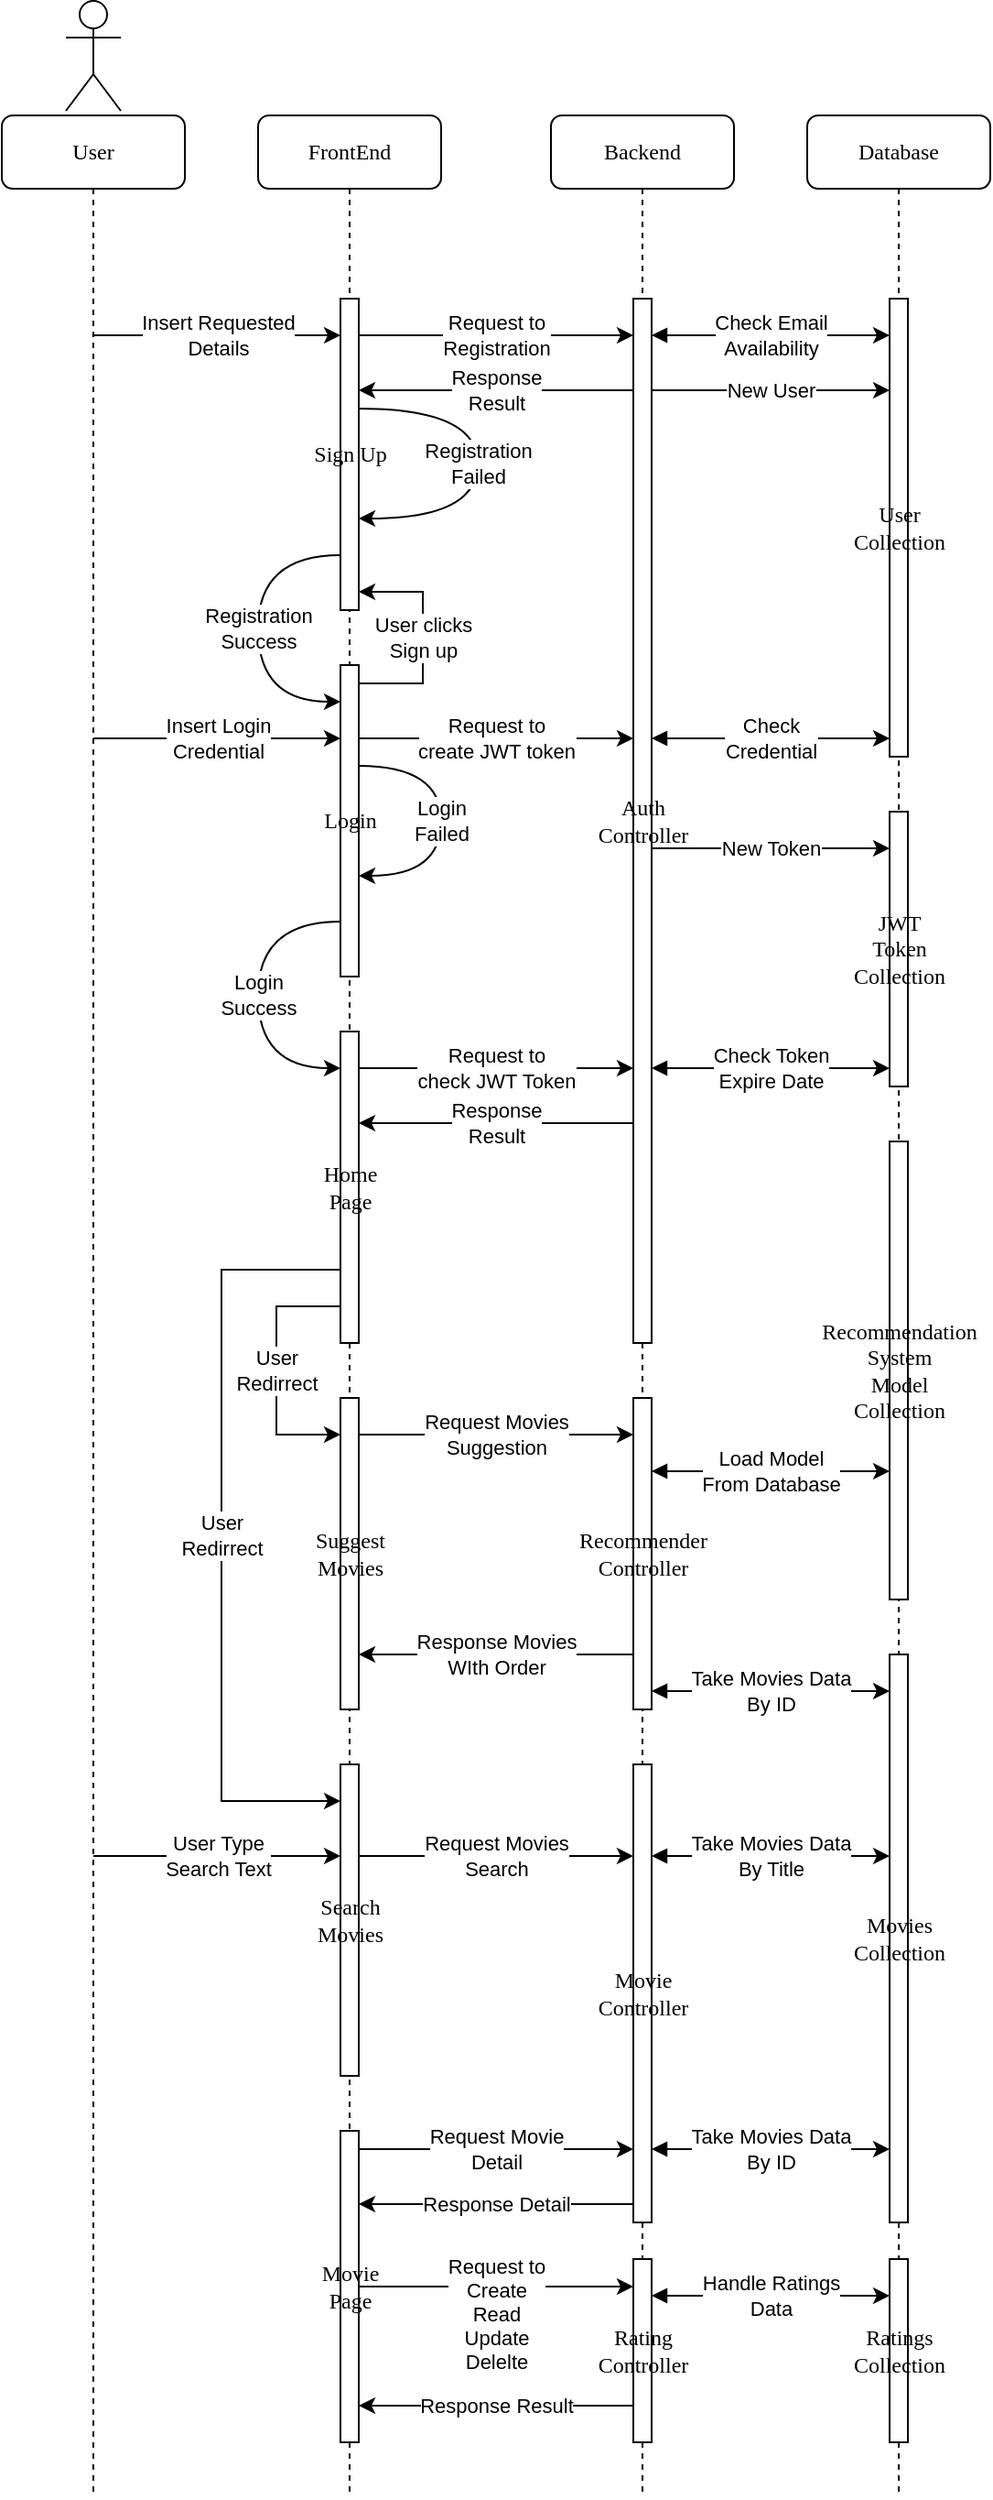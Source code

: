 <mxfile version="21.2.6" type="device">
  <diagram name="Page-1" id="13e1069c-82ec-6db2-03f1-153e76fe0fe0">
    <mxGraphModel dx="1434" dy="788" grid="1" gridSize="10" guides="1" tooltips="1" connect="1" arrows="1" fold="1" page="1" pageScale="1" pageWidth="1100" pageHeight="850" background="none" math="0" shadow="0">
      <root>
        <mxCell id="0" />
        <mxCell id="1" parent="0" />
        <mxCell id="7baba1c4bc27f4b0-2" value="FrontEnd" style="shape=umlLifeline;perimeter=lifelinePerimeter;whiteSpace=wrap;html=1;container=1;collapsible=0;recursiveResize=0;outlineConnect=0;rounded=1;shadow=0;comic=0;labelBackgroundColor=none;strokeWidth=1;fontFamily=Verdana;fontSize=12;align=center;" parent="1" vertex="1">
          <mxGeometry x="240" y="80" width="100" height="1300" as="geometry" />
        </mxCell>
        <mxCell id="7baba1c4bc27f4b0-10" value="Sign Up" style="html=1;points=[];perimeter=orthogonalPerimeter;rounded=0;shadow=0;comic=0;labelBackgroundColor=none;strokeWidth=1;fontFamily=Verdana;fontSize=12;align=center;" parent="7baba1c4bc27f4b0-2" vertex="1">
          <mxGeometry x="45" y="100" width="10" height="170" as="geometry" />
        </mxCell>
        <mxCell id="CH1mQGG2WMRYYYk6lB7n-6" value="User clicks&lt;br&gt;Sign up" style="edgeStyle=orthogonalEdgeStyle;rounded=0;orthogonalLoop=1;jettySize=auto;html=1;" edge="1" parent="7baba1c4bc27f4b0-2" source="CH1mQGG2WMRYYYk6lB7n-1" target="7baba1c4bc27f4b0-10">
          <mxGeometry relative="1" as="geometry">
            <Array as="points">
              <mxPoint x="90" y="310" />
              <mxPoint x="90" y="260" />
            </Array>
          </mxGeometry>
        </mxCell>
        <mxCell id="CH1mQGG2WMRYYYk6lB7n-1" value="Login" style="html=1;points=[];perimeter=orthogonalPerimeter;rounded=0;shadow=0;comic=0;labelBackgroundColor=none;strokeWidth=1;fontFamily=Verdana;fontSize=12;align=center;" vertex="1" parent="7baba1c4bc27f4b0-2">
          <mxGeometry x="45" y="300" width="10" height="170" as="geometry" />
        </mxCell>
        <mxCell id="CH1mQGG2WMRYYYk6lB7n-11" value="Registration &lt;br&gt;Failed" style="endArrow=classic;html=1;rounded=0;edgeStyle=orthogonalEdgeStyle;curved=1;" edge="1" parent="7baba1c4bc27f4b0-2" source="7baba1c4bc27f4b0-10" target="7baba1c4bc27f4b0-10">
          <mxGeometry width="50" height="50" relative="1" as="geometry">
            <mxPoint x="120" y="240" as="sourcePoint" />
            <mxPoint x="170" y="190" as="targetPoint" />
            <Array as="points">
              <mxPoint x="120" y="160" />
              <mxPoint x="120" y="220" />
            </Array>
          </mxGeometry>
        </mxCell>
        <mxCell id="CH1mQGG2WMRYYYk6lB7n-12" value="Registration &lt;br&gt;Success" style="endArrow=classic;html=1;rounded=0;edgeStyle=orthogonalEdgeStyle;curved=1;" edge="1" parent="7baba1c4bc27f4b0-2" source="7baba1c4bc27f4b0-10" target="CH1mQGG2WMRYYYk6lB7n-1">
          <mxGeometry width="50" height="50" relative="1" as="geometry">
            <mxPoint x="65" y="150" as="sourcePoint" />
            <mxPoint x="65" y="210" as="targetPoint" />
            <Array as="points">
              <mxPoint y="240" />
              <mxPoint y="320" />
            </Array>
          </mxGeometry>
        </mxCell>
        <mxCell id="CH1mQGG2WMRYYYk6lB7n-21" value="User&lt;br&gt;Redirrect" style="edgeStyle=orthogonalEdgeStyle;rounded=0;orthogonalLoop=1;jettySize=auto;html=1;" edge="1" parent="7baba1c4bc27f4b0-2" source="CH1mQGG2WMRYYYk6lB7n-13" target="CH1mQGG2WMRYYYk6lB7n-16">
          <mxGeometry relative="1" as="geometry">
            <Array as="points">
              <mxPoint x="10" y="650" />
              <mxPoint x="10" y="720" />
            </Array>
          </mxGeometry>
        </mxCell>
        <mxCell id="CH1mQGG2WMRYYYk6lB7n-22" value="User&lt;br&gt;Redirrect" style="edgeStyle=orthogonalEdgeStyle;rounded=0;orthogonalLoop=1;jettySize=auto;html=1;" edge="1" parent="7baba1c4bc27f4b0-2" source="CH1mQGG2WMRYYYk6lB7n-13" target="CH1mQGG2WMRYYYk6lB7n-17">
          <mxGeometry relative="1" as="geometry">
            <Array as="points">
              <mxPoint x="-20" y="630" />
              <mxPoint x="-20" y="920" />
            </Array>
          </mxGeometry>
        </mxCell>
        <mxCell id="CH1mQGG2WMRYYYk6lB7n-13" value="Home&lt;br&gt;Page" style="html=1;points=[];perimeter=orthogonalPerimeter;rounded=0;shadow=0;comic=0;labelBackgroundColor=none;strokeWidth=1;fontFamily=Verdana;fontSize=12;align=center;" vertex="1" parent="7baba1c4bc27f4b0-2">
          <mxGeometry x="45" y="500" width="10" height="170" as="geometry" />
        </mxCell>
        <mxCell id="CH1mQGG2WMRYYYk6lB7n-14" value="Login&lt;br&gt;Failed" style="endArrow=classic;html=1;rounded=0;edgeStyle=orthogonalEdgeStyle;curved=1;" edge="1" parent="7baba1c4bc27f4b0-2">
          <mxGeometry width="50" height="50" relative="1" as="geometry">
            <mxPoint x="55" y="355" as="sourcePoint" />
            <mxPoint x="55" y="415" as="targetPoint" />
            <Array as="points">
              <mxPoint x="100" y="355" />
              <mxPoint x="100" y="415" />
            </Array>
          </mxGeometry>
        </mxCell>
        <mxCell id="CH1mQGG2WMRYYYk6lB7n-15" value="Login&lt;br&gt;Success" style="endArrow=classic;html=1;rounded=0;edgeStyle=orthogonalEdgeStyle;curved=1;" edge="1" parent="7baba1c4bc27f4b0-2">
          <mxGeometry width="50" height="50" relative="1" as="geometry">
            <mxPoint x="45" y="440" as="sourcePoint" />
            <mxPoint x="45" y="520" as="targetPoint" />
            <Array as="points">
              <mxPoint y="440" />
              <mxPoint y="520" />
            </Array>
          </mxGeometry>
        </mxCell>
        <mxCell id="CH1mQGG2WMRYYYk6lB7n-16" value="Suggest&lt;br&gt;Movies" style="html=1;points=[];perimeter=orthogonalPerimeter;rounded=0;shadow=0;comic=0;labelBackgroundColor=none;strokeWidth=1;fontFamily=Verdana;fontSize=12;align=center;" vertex="1" parent="7baba1c4bc27f4b0-2">
          <mxGeometry x="45" y="700" width="10" height="170" as="geometry" />
        </mxCell>
        <mxCell id="CH1mQGG2WMRYYYk6lB7n-17" value="Search&lt;br&gt;Movies" style="html=1;points=[];perimeter=orthogonalPerimeter;rounded=0;shadow=0;comic=0;labelBackgroundColor=none;strokeWidth=1;fontFamily=Verdana;fontSize=12;align=center;" vertex="1" parent="7baba1c4bc27f4b0-2">
          <mxGeometry x="45" y="900" width="10" height="170" as="geometry" />
        </mxCell>
        <mxCell id="CH1mQGG2WMRYYYk6lB7n-18" value="Movie&lt;br&gt;Page" style="html=1;points=[];perimeter=orthogonalPerimeter;rounded=0;shadow=0;comic=0;labelBackgroundColor=none;strokeWidth=1;fontFamily=Verdana;fontSize=12;align=center;" vertex="1" parent="7baba1c4bc27f4b0-2">
          <mxGeometry x="45" y="1100" width="10" height="170" as="geometry" />
        </mxCell>
        <mxCell id="7baba1c4bc27f4b0-3" value="Backend" style="shape=umlLifeline;perimeter=lifelinePerimeter;whiteSpace=wrap;html=1;container=1;collapsible=0;recursiveResize=0;outlineConnect=0;rounded=1;shadow=0;comic=0;labelBackgroundColor=none;strokeWidth=1;fontFamily=Verdana;fontSize=12;align=center;" parent="1" vertex="1">
          <mxGeometry x="400" y="80" width="100" height="1300" as="geometry" />
        </mxCell>
        <mxCell id="7baba1c4bc27f4b0-13" value="Auth&lt;br&gt;Controller" style="html=1;points=[];perimeter=orthogonalPerimeter;rounded=0;shadow=0;comic=0;labelBackgroundColor=none;strokeWidth=1;fontFamily=Verdana;fontSize=12;align=center;" parent="7baba1c4bc27f4b0-3" vertex="1">
          <mxGeometry x="45" y="100" width="10" height="570" as="geometry" />
        </mxCell>
        <mxCell id="CH1mQGG2WMRYYYk6lB7n-31" value="Movie&lt;br&gt;Controller" style="html=1;points=[];perimeter=orthogonalPerimeter;rounded=0;shadow=0;comic=0;labelBackgroundColor=none;strokeWidth=1;fontFamily=Verdana;fontSize=12;align=center;" vertex="1" parent="7baba1c4bc27f4b0-3">
          <mxGeometry x="45" y="900" width="10" height="250" as="geometry" />
        </mxCell>
        <mxCell id="CH1mQGG2WMRYYYk6lB7n-32" value="Rating&lt;br&gt;Controller" style="html=1;points=[];perimeter=orthogonalPerimeter;rounded=0;shadow=0;comic=0;labelBackgroundColor=none;strokeWidth=1;fontFamily=Verdana;fontSize=12;align=center;" vertex="1" parent="7baba1c4bc27f4b0-3">
          <mxGeometry x="45" y="1170" width="10" height="100" as="geometry" />
        </mxCell>
        <mxCell id="CH1mQGG2WMRYYYk6lB7n-33" value="Recommender&lt;br&gt;Controller" style="html=1;points=[];perimeter=orthogonalPerimeter;rounded=0;shadow=0;comic=0;labelBackgroundColor=none;strokeWidth=1;fontFamily=Verdana;fontSize=12;align=center;" vertex="1" parent="7baba1c4bc27f4b0-3">
          <mxGeometry x="45" y="700" width="10" height="170" as="geometry" />
        </mxCell>
        <mxCell id="7baba1c4bc27f4b0-4" value="Database" style="shape=umlLifeline;perimeter=lifelinePerimeter;whiteSpace=wrap;html=1;container=1;collapsible=0;recursiveResize=0;outlineConnect=0;rounded=1;shadow=0;comic=0;labelBackgroundColor=none;strokeWidth=1;fontFamily=Verdana;fontSize=12;align=center;" parent="1" vertex="1">
          <mxGeometry x="540" y="80" width="100" height="1300" as="geometry" />
        </mxCell>
        <mxCell id="7baba1c4bc27f4b0-16" value="User&lt;br&gt;Collection" style="html=1;points=[];perimeter=orthogonalPerimeter;rounded=0;shadow=0;comic=0;labelBackgroundColor=none;strokeWidth=1;fontFamily=Verdana;fontSize=12;align=center;" parent="7baba1c4bc27f4b0-4" vertex="1">
          <mxGeometry x="45" y="100" width="10" height="250" as="geometry" />
        </mxCell>
        <mxCell id="CH1mQGG2WMRYYYk6lB7n-23" value="JWT&lt;br&gt;Token&lt;br&gt;Collection" style="html=1;points=[];perimeter=orthogonalPerimeter;rounded=0;shadow=0;comic=0;labelBackgroundColor=none;strokeWidth=1;fontFamily=Verdana;fontSize=12;align=center;" vertex="1" parent="7baba1c4bc27f4b0-4">
          <mxGeometry x="45" y="380" width="10" height="150" as="geometry" />
        </mxCell>
        <mxCell id="CH1mQGG2WMRYYYk6lB7n-34" value="Movies&lt;br&gt;Collection" style="html=1;points=[];perimeter=orthogonalPerimeter;rounded=0;shadow=0;comic=0;labelBackgroundColor=none;strokeWidth=1;fontFamily=Verdana;fontSize=12;align=center;" vertex="1" parent="7baba1c4bc27f4b0-4">
          <mxGeometry x="45" y="840" width="10" height="310" as="geometry" />
        </mxCell>
        <mxCell id="CH1mQGG2WMRYYYk6lB7n-42" value="Recommendation&lt;br&gt;System&lt;br&gt;Model&lt;br&gt;Collection" style="html=1;points=[];perimeter=orthogonalPerimeter;rounded=0;shadow=0;comic=0;labelBackgroundColor=none;strokeWidth=1;fontFamily=Verdana;fontSize=12;align=center;" vertex="1" parent="7baba1c4bc27f4b0-4">
          <mxGeometry x="45" y="560" width="10" height="250" as="geometry" />
        </mxCell>
        <mxCell id="CH1mQGG2WMRYYYk6lB7n-46" value="Ratings&lt;br&gt;Collection" style="html=1;points=[];perimeter=orthogonalPerimeter;rounded=0;shadow=0;comic=0;labelBackgroundColor=none;strokeWidth=1;fontFamily=Verdana;fontSize=12;align=center;" vertex="1" parent="7baba1c4bc27f4b0-4">
          <mxGeometry x="45" y="1170" width="10" height="100" as="geometry" />
        </mxCell>
        <mxCell id="7baba1c4bc27f4b0-8" value="User" style="shape=umlLifeline;perimeter=lifelinePerimeter;whiteSpace=wrap;html=1;container=1;collapsible=0;recursiveResize=0;outlineConnect=0;rounded=1;shadow=0;comic=0;labelBackgroundColor=none;strokeWidth=1;fontFamily=Verdana;fontSize=12;align=center;" parent="1" vertex="1">
          <mxGeometry x="100" y="80" width="100" height="1300" as="geometry" />
        </mxCell>
        <mxCell id="owGPaouUWZI6I00EfRdI-1" value="" style="shape=umlActor;verticalLabelPosition=bottom;verticalAlign=top;html=1;outlineConnect=0;" parent="1" vertex="1">
          <mxGeometry x="135" y="17.5" width="30" height="60" as="geometry" />
        </mxCell>
        <mxCell id="CH1mQGG2WMRYYYk6lB7n-2" value="Insert Login&lt;br&gt;Credential" style="endArrow=classic;html=1;rounded=0;" edge="1" parent="1" source="7baba1c4bc27f4b0-8" target="CH1mQGG2WMRYYYk6lB7n-1">
          <mxGeometry width="50" height="50" relative="1" as="geometry">
            <mxPoint x="-50" y="550" as="sourcePoint" />
            <mxPoint y="500" as="targetPoint" />
            <Array as="points">
              <mxPoint x="260" y="420" />
            </Array>
          </mxGeometry>
        </mxCell>
        <mxCell id="CH1mQGG2WMRYYYk6lB7n-3" value="Request to&lt;br&gt;create JWT token" style="endArrow=classic;html=1;rounded=0;" edge="1" parent="1" source="CH1mQGG2WMRYYYk6lB7n-1" target="7baba1c4bc27f4b0-13">
          <mxGeometry width="50" height="50" relative="1" as="geometry">
            <mxPoint x="340" y="570" as="sourcePoint" />
            <mxPoint x="390" y="520" as="targetPoint" />
            <Array as="points">
              <mxPoint x="420" y="420" />
            </Array>
            <mxPoint as="offset" />
          </mxGeometry>
        </mxCell>
        <mxCell id="CH1mQGG2WMRYYYk6lB7n-4" value="Check&lt;br&gt;Credential" style="rounded=0;orthogonalLoop=1;jettySize=auto;html=1;startArrow=block;startFill=1;" edge="1" parent="1" source="7baba1c4bc27f4b0-13" target="7baba1c4bc27f4b0-16">
          <mxGeometry relative="1" as="geometry">
            <Array as="points">
              <mxPoint x="560" y="420" />
            </Array>
          </mxGeometry>
        </mxCell>
        <mxCell id="CH1mQGG2WMRYYYk6lB7n-7" value="Request to&lt;br&gt;Registration" style="rounded=0;orthogonalLoop=1;jettySize=auto;html=1;" edge="1" parent="1" source="7baba1c4bc27f4b0-10" target="7baba1c4bc27f4b0-13">
          <mxGeometry relative="1" as="geometry">
            <Array as="points">
              <mxPoint x="400" y="200" />
            </Array>
          </mxGeometry>
        </mxCell>
        <mxCell id="CH1mQGG2WMRYYYk6lB7n-8" value="Insert Requested&lt;br&gt;Details" style="endArrow=classic;html=1;rounded=0;" edge="1" parent="1" source="7baba1c4bc27f4b0-8" target="7baba1c4bc27f4b0-10">
          <mxGeometry width="50" height="50" relative="1" as="geometry">
            <mxPoint x="120" y="330" as="sourcePoint" />
            <mxPoint x="170" y="280" as="targetPoint" />
            <Array as="points">
              <mxPoint x="240" y="200" />
            </Array>
          </mxGeometry>
        </mxCell>
        <mxCell id="CH1mQGG2WMRYYYk6lB7n-10" value="Check Email&lt;br&gt;Availability" style="endArrow=classic;html=1;rounded=0;startArrow=block;startFill=1;" edge="1" parent="1" source="7baba1c4bc27f4b0-13" target="7baba1c4bc27f4b0-16">
          <mxGeometry width="50" height="50" relative="1" as="geometry">
            <mxPoint x="650" y="430" as="sourcePoint" />
            <mxPoint x="700" y="380" as="targetPoint" />
            <Array as="points">
              <mxPoint x="540" y="200" />
            </Array>
          </mxGeometry>
        </mxCell>
        <mxCell id="CH1mQGG2WMRYYYk6lB7n-25" value="Response&lt;br&gt;Result" style="rounded=0;orthogonalLoop=1;jettySize=auto;html=1;" edge="1" parent="1" source="7baba1c4bc27f4b0-13" target="7baba1c4bc27f4b0-10">
          <mxGeometry relative="1" as="geometry">
            <Array as="points">
              <mxPoint x="390" y="230" />
            </Array>
          </mxGeometry>
        </mxCell>
        <mxCell id="CH1mQGG2WMRYYYk6lB7n-26" value="New User" style="endArrow=classic;html=1;rounded=0;" edge="1" parent="1" source="7baba1c4bc27f4b0-13" target="7baba1c4bc27f4b0-16">
          <mxGeometry width="50" height="50" relative="1" as="geometry">
            <mxPoint x="490" y="310" as="sourcePoint" />
            <mxPoint x="540" y="260" as="targetPoint" />
            <Array as="points">
              <mxPoint x="550" y="230" />
            </Array>
          </mxGeometry>
        </mxCell>
        <mxCell id="CH1mQGG2WMRYYYk6lB7n-27" value="New Token" style="endArrow=classic;html=1;rounded=0;" edge="1" parent="1" source="7baba1c4bc27f4b0-13" target="CH1mQGG2WMRYYYk6lB7n-23">
          <mxGeometry width="50" height="50" relative="1" as="geometry">
            <mxPoint x="510" y="540" as="sourcePoint" />
            <mxPoint x="560" y="490" as="targetPoint" />
            <Array as="points">
              <mxPoint x="540" y="480" />
            </Array>
          </mxGeometry>
        </mxCell>
        <mxCell id="CH1mQGG2WMRYYYk6lB7n-28" value="Request to&lt;br&gt;check JWT Token" style="endArrow=classic;html=1;rounded=0;" edge="1" parent="1" source="CH1mQGG2WMRYYYk6lB7n-13" target="7baba1c4bc27f4b0-13">
          <mxGeometry width="50" height="50" relative="1" as="geometry">
            <mxPoint x="310" y="650" as="sourcePoint" />
            <mxPoint x="360" y="600" as="targetPoint" />
            <Array as="points">
              <mxPoint x="400" y="600" />
            </Array>
          </mxGeometry>
        </mxCell>
        <mxCell id="CH1mQGG2WMRYYYk6lB7n-29" value="Check Token&lt;br&gt;Expire Date" style="endArrow=classic;html=1;rounded=0;startArrow=block;startFill=1;" edge="1" parent="1" source="7baba1c4bc27f4b0-13" target="CH1mQGG2WMRYYYk6lB7n-23">
          <mxGeometry width="50" height="50" relative="1" as="geometry">
            <mxPoint x="445" y="640" as="sourcePoint" />
            <mxPoint x="595" y="640" as="targetPoint" />
            <Array as="points">
              <mxPoint x="470" y="600" />
              <mxPoint x="550" y="600" />
            </Array>
          </mxGeometry>
        </mxCell>
        <mxCell id="CH1mQGG2WMRYYYk6lB7n-30" value="Response&lt;br&gt;Result" style="endArrow=classic;html=1;rounded=0;" edge="1" parent="1" source="7baba1c4bc27f4b0-13" target="CH1mQGG2WMRYYYk6lB7n-13">
          <mxGeometry width="50" height="50" relative="1" as="geometry">
            <mxPoint x="330" y="710" as="sourcePoint" />
            <mxPoint x="380" y="660" as="targetPoint" />
            <Array as="points">
              <mxPoint x="400" y="630" />
            </Array>
          </mxGeometry>
        </mxCell>
        <mxCell id="CH1mQGG2WMRYYYk6lB7n-35" value="Request Movies&lt;br&gt;Suggestion" style="endArrow=classic;html=1;rounded=0;" edge="1" parent="1" source="CH1mQGG2WMRYYYk6lB7n-16" target="CH1mQGG2WMRYYYk6lB7n-33">
          <mxGeometry width="50" height="50" relative="1" as="geometry">
            <mxPoint x="350" y="850" as="sourcePoint" />
            <mxPoint x="400" y="800" as="targetPoint" />
            <Array as="points">
              <mxPoint x="390" y="800" />
            </Array>
          </mxGeometry>
        </mxCell>
        <mxCell id="CH1mQGG2WMRYYYk6lB7n-36" value="Take Movies Data&lt;br&gt;By ID" style="endArrow=classic;html=1;rounded=0;startArrow=block;startFill=1;" edge="1" parent="1" source="CH1mQGG2WMRYYYk6lB7n-33" target="CH1mQGG2WMRYYYk6lB7n-34">
          <mxGeometry width="50" height="50" relative="1" as="geometry">
            <mxPoint x="670" y="830" as="sourcePoint" />
            <mxPoint x="720" y="780" as="targetPoint" />
            <Array as="points">
              <mxPoint x="540" y="940" />
            </Array>
          </mxGeometry>
        </mxCell>
        <mxCell id="CH1mQGG2WMRYYYk6lB7n-37" value="Response Movies&lt;br&gt;WIth Order" style="endArrow=classic;html=1;rounded=0;" edge="1" parent="1" source="CH1mQGG2WMRYYYk6lB7n-33" target="CH1mQGG2WMRYYYk6lB7n-16">
          <mxGeometry width="50" height="50" relative="1" as="geometry">
            <mxPoint x="360" y="940" as="sourcePoint" />
            <mxPoint x="410" y="890" as="targetPoint" />
            <Array as="points">
              <mxPoint x="380" y="920" />
            </Array>
          </mxGeometry>
        </mxCell>
        <mxCell id="CH1mQGG2WMRYYYk6lB7n-38" value="Request Movies&lt;br&gt;Search" style="endArrow=classic;html=1;rounded=0;" edge="1" parent="1" source="CH1mQGG2WMRYYYk6lB7n-17" target="CH1mQGG2WMRYYYk6lB7n-31">
          <mxGeometry width="50" height="50" relative="1" as="geometry">
            <mxPoint x="210" y="1130" as="sourcePoint" />
            <mxPoint x="260" y="1080" as="targetPoint" />
            <Array as="points">
              <mxPoint x="400" y="1030" />
            </Array>
          </mxGeometry>
        </mxCell>
        <mxCell id="CH1mQGG2WMRYYYk6lB7n-39" value="User Type&lt;br&gt;Search Text" style="endArrow=classic;html=1;rounded=0;" edge="1" parent="1" source="7baba1c4bc27f4b0-8" target="CH1mQGG2WMRYYYk6lB7n-17">
          <mxGeometry width="50" height="50" relative="1" as="geometry">
            <mxPoint x="180" y="1100" as="sourcePoint" />
            <mxPoint x="230" y="1050" as="targetPoint" />
            <Array as="points">
              <mxPoint x="250" y="1030" />
            </Array>
          </mxGeometry>
        </mxCell>
        <mxCell id="CH1mQGG2WMRYYYk6lB7n-40" value="Take Movies Data&lt;br&gt;By Title" style="endArrow=classic;html=1;rounded=0;startArrow=block;startFill=1;" edge="1" parent="1" source="CH1mQGG2WMRYYYk6lB7n-31" target="CH1mQGG2WMRYYYk6lB7n-34">
          <mxGeometry width="50" height="50" relative="1" as="geometry">
            <mxPoint x="500" y="1050" as="sourcePoint" />
            <mxPoint x="550" y="1000" as="targetPoint" />
            <Array as="points">
              <mxPoint x="550" y="1030" />
            </Array>
          </mxGeometry>
        </mxCell>
        <mxCell id="CH1mQGG2WMRYYYk6lB7n-41" value="Request Movie&lt;br&gt;Detail" style="endArrow=classic;html=1;rounded=0;" edge="1" parent="1" source="CH1mQGG2WMRYYYk6lB7n-18" target="CH1mQGG2WMRYYYk6lB7n-31">
          <mxGeometry width="50" height="50" relative="1" as="geometry">
            <mxPoint x="305" y="1040" as="sourcePoint" />
            <mxPoint x="455" y="1040" as="targetPoint" />
            <Array as="points">
              <mxPoint x="320" y="1190" />
              <mxPoint x="410" y="1190" />
            </Array>
          </mxGeometry>
        </mxCell>
        <mxCell id="CH1mQGG2WMRYYYk6lB7n-43" value="Load Model&lt;br&gt;From Database" style="endArrow=classic;html=1;rounded=0;startArrow=block;startFill=1;" edge="1" parent="1" source="CH1mQGG2WMRYYYk6lB7n-33" target="CH1mQGG2WMRYYYk6lB7n-42">
          <mxGeometry width="50" height="50" relative="1" as="geometry">
            <mxPoint x="510" y="860" as="sourcePoint" />
            <mxPoint x="560" y="810" as="targetPoint" />
            <Array as="points">
              <mxPoint x="550" y="820" />
            </Array>
          </mxGeometry>
        </mxCell>
        <mxCell id="CH1mQGG2WMRYYYk6lB7n-44" value="Take Movies Data&lt;br&gt;By ID" style="endArrow=classic;html=1;rounded=0;startArrow=block;startFill=1;" edge="1" parent="1" source="CH1mQGG2WMRYYYk6lB7n-31" target="CH1mQGG2WMRYYYk6lB7n-34">
          <mxGeometry width="50" height="50" relative="1" as="geometry">
            <mxPoint x="465" y="950" as="sourcePoint" />
            <mxPoint x="595" y="950" as="targetPoint" />
            <Array as="points">
              <mxPoint x="540" y="1190" />
            </Array>
          </mxGeometry>
        </mxCell>
        <mxCell id="CH1mQGG2WMRYYYk6lB7n-45" value="Response Detail" style="endArrow=classic;html=1;rounded=0;" edge="1" parent="1" source="CH1mQGG2WMRYYYk6lB7n-31" target="CH1mQGG2WMRYYYk6lB7n-18">
          <mxGeometry width="50" height="50" relative="1" as="geometry">
            <mxPoint x="360" y="1290" as="sourcePoint" />
            <mxPoint x="410" y="1240" as="targetPoint" />
            <Array as="points">
              <mxPoint x="420" y="1220" />
            </Array>
          </mxGeometry>
        </mxCell>
        <mxCell id="CH1mQGG2WMRYYYk6lB7n-47" value="Request to&lt;br&gt;Create&lt;br&gt;Read&lt;br&gt;Update&lt;br&gt;Delelte" style="endArrow=classic;html=1;rounded=0;" edge="1" parent="1" source="CH1mQGG2WMRYYYk6lB7n-18" target="CH1mQGG2WMRYYYk6lB7n-32">
          <mxGeometry y="-15" width="50" height="50" relative="1" as="geometry">
            <mxPoint x="380" y="1360" as="sourcePoint" />
            <mxPoint x="430" y="1310" as="targetPoint" />
            <mxPoint as="offset" />
          </mxGeometry>
        </mxCell>
        <mxCell id="CH1mQGG2WMRYYYk6lB7n-49" value="Handle Ratings&lt;br&gt;Data" style="endArrow=classic;html=1;rounded=0;startArrow=block;startFill=1;" edge="1" parent="1" source="CH1mQGG2WMRYYYk6lB7n-32" target="CH1mQGG2WMRYYYk6lB7n-46">
          <mxGeometry width="50" height="50" relative="1" as="geometry">
            <mxPoint x="435" y="1270" as="sourcePoint" />
            <mxPoint x="585" y="1270" as="targetPoint" />
            <mxPoint as="offset" />
            <Array as="points">
              <mxPoint x="540" y="1270" />
            </Array>
          </mxGeometry>
        </mxCell>
        <mxCell id="CH1mQGG2WMRYYYk6lB7n-50" value="Response Result" style="endArrow=classic;html=1;rounded=0;" edge="1" parent="1" source="CH1mQGG2WMRYYYk6lB7n-32" target="CH1mQGG2WMRYYYk6lB7n-18">
          <mxGeometry width="50" height="50" relative="1" as="geometry">
            <mxPoint x="260" y="1410" as="sourcePoint" />
            <mxPoint x="310" y="1360" as="targetPoint" />
            <Array as="points">
              <mxPoint x="330" y="1330" />
            </Array>
          </mxGeometry>
        </mxCell>
      </root>
    </mxGraphModel>
  </diagram>
</mxfile>
